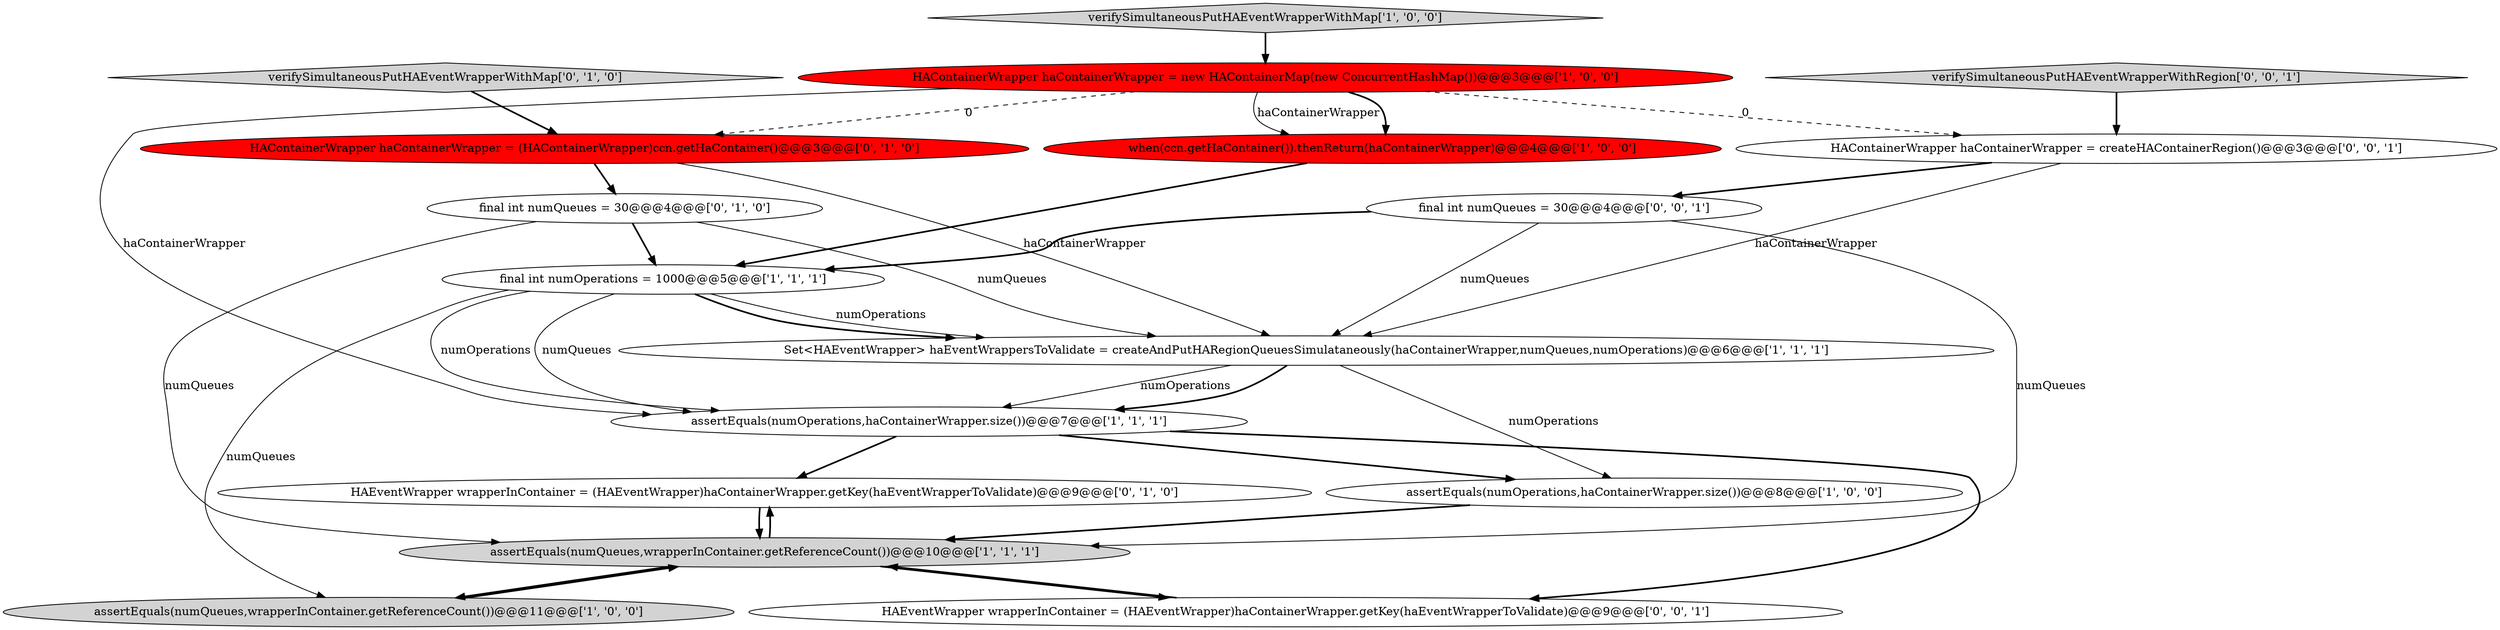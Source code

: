 digraph {
12 [style = filled, label = "HAEventWrapper wrapperInContainer = (HAEventWrapper)haContainerWrapper.getKey(haEventWrapperToValidate)@@@9@@@['0', '1', '0']", fillcolor = white, shape = ellipse image = "AAA0AAABBB2BBB"];
8 [style = filled, label = "final int numOperations = 1000@@@5@@@['1', '1', '1']", fillcolor = white, shape = ellipse image = "AAA0AAABBB1BBB"];
7 [style = filled, label = "HAContainerWrapper haContainerWrapper = new HAContainerMap(new ConcurrentHashMap())@@@3@@@['1', '0', '0']", fillcolor = red, shape = ellipse image = "AAA1AAABBB1BBB"];
2 [style = filled, label = "verifySimultaneousPutHAEventWrapperWithMap['1', '0', '0']", fillcolor = lightgray, shape = diamond image = "AAA0AAABBB1BBB"];
9 [style = filled, label = "final int numQueues = 30@@@4@@@['0', '1', '0']", fillcolor = white, shape = ellipse image = "AAA0AAABBB2BBB"];
4 [style = filled, label = "assertEquals(numQueues,wrapperInContainer.getReferenceCount())@@@10@@@['1', '1', '1']", fillcolor = lightgray, shape = ellipse image = "AAA0AAABBB1BBB"];
15 [style = filled, label = "final int numQueues = 30@@@4@@@['0', '0', '1']", fillcolor = white, shape = ellipse image = "AAA0AAABBB3BBB"];
3 [style = filled, label = "assertEquals(numQueues,wrapperInContainer.getReferenceCount())@@@11@@@['1', '0', '0']", fillcolor = lightgray, shape = ellipse image = "AAA0AAABBB1BBB"];
13 [style = filled, label = "verifySimultaneousPutHAEventWrapperWithRegion['0', '0', '1']", fillcolor = lightgray, shape = diamond image = "AAA0AAABBB3BBB"];
16 [style = filled, label = "HAEventWrapper wrapperInContainer = (HAEventWrapper)haContainerWrapper.getKey(haEventWrapperToValidate)@@@9@@@['0', '0', '1']", fillcolor = white, shape = ellipse image = "AAA0AAABBB3BBB"];
11 [style = filled, label = "verifySimultaneousPutHAEventWrapperWithMap['0', '1', '0']", fillcolor = lightgray, shape = diamond image = "AAA0AAABBB2BBB"];
14 [style = filled, label = "HAContainerWrapper haContainerWrapper = createHAContainerRegion()@@@3@@@['0', '0', '1']", fillcolor = white, shape = ellipse image = "AAA0AAABBB3BBB"];
6 [style = filled, label = "assertEquals(numOperations,haContainerWrapper.size())@@@8@@@['1', '0', '0']", fillcolor = white, shape = ellipse image = "AAA0AAABBB1BBB"];
1 [style = filled, label = "assertEquals(numOperations,haContainerWrapper.size())@@@7@@@['1', '1', '1']", fillcolor = white, shape = ellipse image = "AAA0AAABBB1BBB"];
5 [style = filled, label = "Set<HAEventWrapper> haEventWrappersToValidate = createAndPutHARegionQueuesSimulataneously(haContainerWrapper,numQueues,numOperations)@@@6@@@['1', '1', '1']", fillcolor = white, shape = ellipse image = "AAA0AAABBB1BBB"];
0 [style = filled, label = "when(ccn.getHaContainer()).thenReturn(haContainerWrapper)@@@4@@@['1', '0', '0']", fillcolor = red, shape = ellipse image = "AAA1AAABBB1BBB"];
10 [style = filled, label = "HAContainerWrapper haContainerWrapper = (HAContainerWrapper)ccn.getHaContainer()@@@3@@@['0', '1', '0']", fillcolor = red, shape = ellipse image = "AAA1AAABBB2BBB"];
4->3 [style = bold, label=""];
15->5 [style = solid, label="numQueues"];
10->5 [style = solid, label="haContainerWrapper"];
15->4 [style = solid, label="numQueues"];
7->14 [style = dashed, label="0"];
7->0 [style = solid, label="haContainerWrapper"];
7->0 [style = bold, label=""];
9->8 [style = bold, label=""];
8->3 [style = solid, label="numQueues"];
14->5 [style = solid, label="haContainerWrapper"];
3->4 [style = bold, label=""];
5->1 [style = solid, label="numOperations"];
9->5 [style = solid, label="numQueues"];
5->1 [style = bold, label=""];
6->4 [style = bold, label=""];
1->6 [style = bold, label=""];
8->5 [style = bold, label=""];
12->4 [style = bold, label=""];
5->6 [style = solid, label="numOperations"];
11->10 [style = bold, label=""];
1->16 [style = bold, label=""];
0->8 [style = bold, label=""];
1->12 [style = bold, label=""];
4->12 [style = bold, label=""];
7->10 [style = dashed, label="0"];
7->1 [style = solid, label="haContainerWrapper"];
14->15 [style = bold, label=""];
10->9 [style = bold, label=""];
8->1 [style = solid, label="numQueues"];
2->7 [style = bold, label=""];
16->4 [style = bold, label=""];
8->5 [style = solid, label="numOperations"];
13->14 [style = bold, label=""];
15->8 [style = bold, label=""];
8->1 [style = solid, label="numOperations"];
4->16 [style = bold, label=""];
9->4 [style = solid, label="numQueues"];
}
